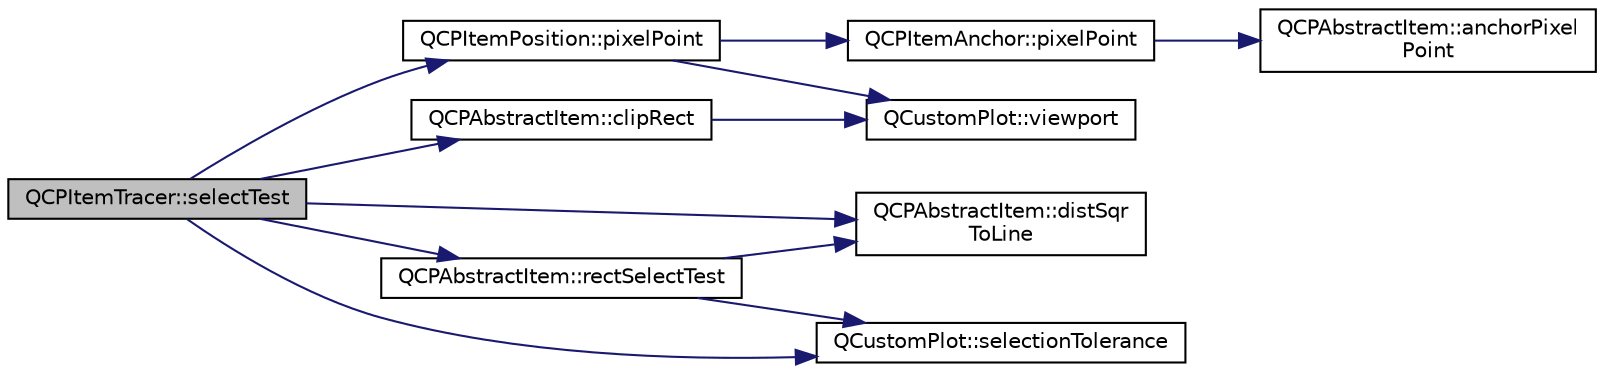 digraph "QCPItemTracer::selectTest"
{
  edge [fontname="Helvetica",fontsize="10",labelfontname="Helvetica",labelfontsize="10"];
  node [fontname="Helvetica",fontsize="10",shape=record];
  rankdir="LR";
  Node64 [label="QCPItemTracer::selectTest",height=0.2,width=0.4,color="black", fillcolor="grey75", style="filled", fontcolor="black"];
  Node64 -> Node65 [color="midnightblue",fontsize="10",style="solid",fontname="Helvetica"];
  Node65 [label="QCPItemPosition::pixelPoint",height=0.2,width=0.4,color="black", fillcolor="white", style="filled",URL="$d1/dad/class_q_c_p_item_position.html#a6cad070c22801295231f5bd6045afe70"];
  Node65 -> Node66 [color="midnightblue",fontsize="10",style="solid",fontname="Helvetica"];
  Node66 [label="QCPItemAnchor::pixelPoint",height=0.2,width=0.4,color="black", fillcolor="white", style="filled",URL="$d4/d7c/class_q_c_p_item_anchor.html#ae1a21d9471d1d788624cad297e1b8d6f"];
  Node66 -> Node67 [color="midnightblue",fontsize="10",style="solid",fontname="Helvetica"];
  Node67 [label="QCPAbstractItem::anchorPixel\lPoint",height=0.2,width=0.4,color="black", fillcolor="white", style="filled",URL="$da/d6a/class_q_c_p_abstract_item.html#a5681c190803e899bac9a240753fdba00"];
  Node65 -> Node68 [color="midnightblue",fontsize="10",style="solid",fontname="Helvetica"];
  Node68 [label="QCustomPlot::viewport",height=0.2,width=0.4,color="black", fillcolor="white", style="filled",URL="$dd/d9b/class_q_custom_plot.html#a19842409b18f556b256d05e97fffc670"];
  Node64 -> Node69 [color="midnightblue",fontsize="10",style="solid",fontname="Helvetica"];
  Node69 [label="QCPAbstractItem::clipRect",height=0.2,width=0.4,color="black", fillcolor="white", style="filled",URL="$da/d6a/class_q_c_p_abstract_item.html#a550ecff39195d9ff3d5cf239eb802ea7"];
  Node69 -> Node68 [color="midnightblue",fontsize="10",style="solid",fontname="Helvetica"];
  Node64 -> Node70 [color="midnightblue",fontsize="10",style="solid",fontname="Helvetica"];
  Node70 [label="QCPAbstractItem::distSqr\lToLine",height=0.2,width=0.4,color="black", fillcolor="white", style="filled",URL="$da/d6a/class_q_c_p_abstract_item.html#a8f4d23e883cbb55219959ed6ce8f10ac"];
  Node64 -> Node71 [color="midnightblue",fontsize="10",style="solid",fontname="Helvetica"];
  Node71 [label="QCustomPlot::selectionTolerance",height=0.2,width=0.4,color="black", fillcolor="white", style="filled",URL="$dd/d9b/class_q_custom_plot.html#a5441d11013afeaf4b8f2ea06e8624a25"];
  Node64 -> Node72 [color="midnightblue",fontsize="10",style="solid",fontname="Helvetica"];
  Node72 [label="QCPAbstractItem::rectSelectTest",height=0.2,width=0.4,color="black", fillcolor="white", style="filled",URL="$da/d6a/class_q_c_p_abstract_item.html#a26aa3828d398e29116afee16216d6b36"];
  Node72 -> Node70 [color="midnightblue",fontsize="10",style="solid",fontname="Helvetica"];
  Node72 -> Node71 [color="midnightblue",fontsize="10",style="solid",fontname="Helvetica"];
}
